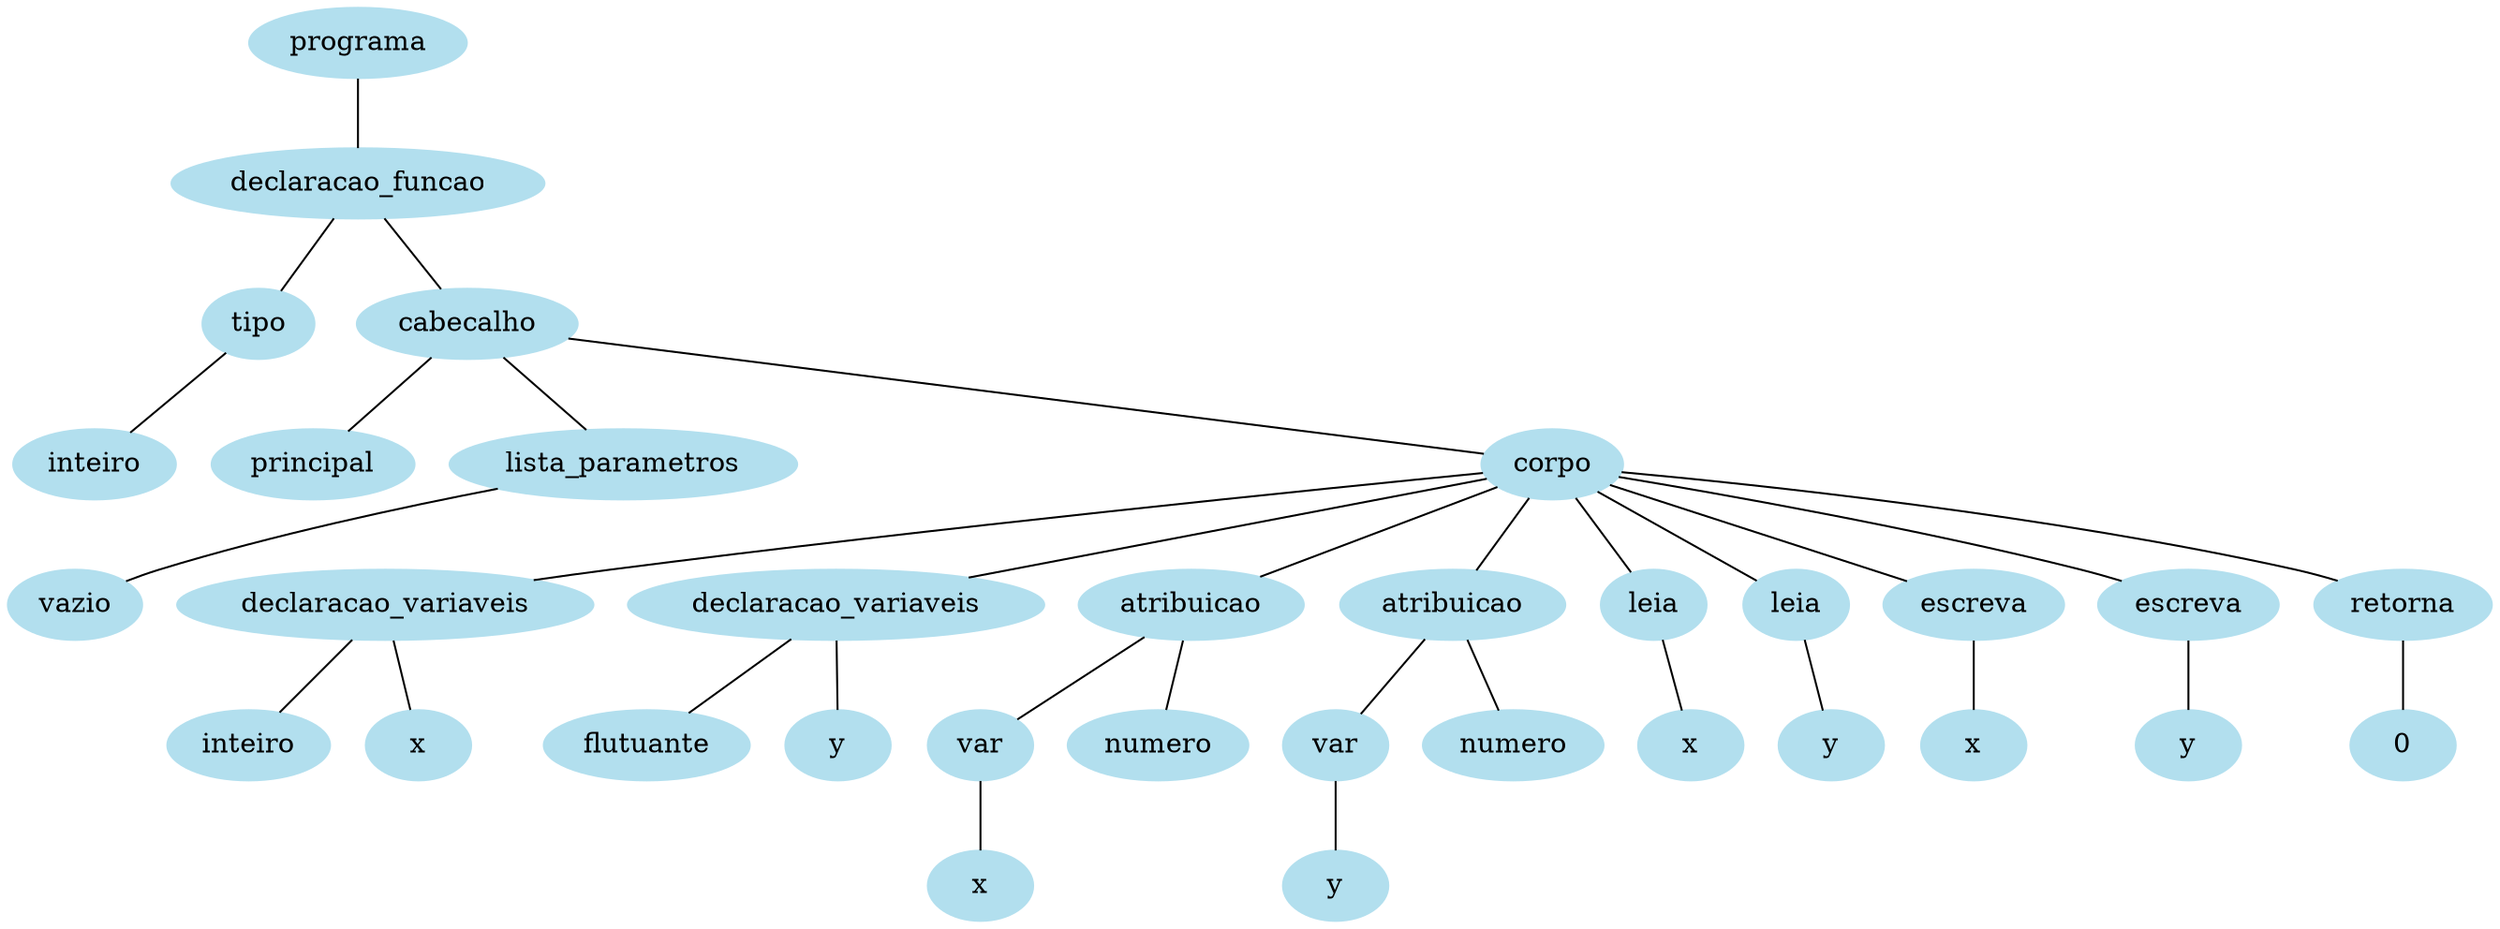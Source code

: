 strict graph G {
	node [color=lightblue2 style=filled]
	61431088 [label=programa]
	61430768 [label=declaracao_funcao]
	61431088 -- 61430768
	61430768 [label=declaracao_funcao]
	61174544 [label=tipo]
	61430768 -- 61174544
	1846035361 [label=inteiro]
	61174544 -- 1846035361
	61174544 [label=tipo]
	61946480 [label=cabecalho]
	61430768 -- 61946480
	1821859441 [label=principal]
	61946480 -- 1821859441
	61946480 [label=cabecalho]
	61430864 [label=lista_parametros]
	61946480 -- 61430864
	61430864 [label=lista_parametros]
	61894640 [label=vazio]
	61430864 -- 61894640
	61894640 [label=vazio]
	61947152 [label=corpo]
	61946480 -- 61947152
	61947152 [label=corpo]
	61944240 [label=declaracao_variaveis]
	61947152 -- 61944240
	61944240 [label=declaracao_variaveis]
	61944784 [label=inteiro]
	61944240 -- 61944784
	61944784 [label=inteiro]
	61944496 [label=x]
	61944240 -- 61944496
	61944496 [label=x]
	61944816 [label=declaracao_variaveis]
	61947152 -- 61944816
	61944816 [label=declaracao_variaveis]
	61944432 [label=flutuante]
	61944816 -- 61944432
	61944432 [label=flutuante]
	61944624 [label=y]
	61944816 -- 61944624
	61944624 [label=y]
	61945328 [label=atribuicao]
	61947152 -- 61945328
	61945328 [label=atribuicao]
	61944688 [label=var]
	61945328 -- 61944688
	1417472724 [label=x]
	61944688 -- 1417472724
	61944688 [label=var]
	61944912 [label=numero]
	61945328 -- 61944912
	61944912 [label=numero]
	61945776 [label=atribuicao]
	61947152 -- 61945776
	61945776 [label=atribuicao]
	61944848 [label=var]
	61945776 -- 61944848
	1794212084 [label=y]
	61944848 -- 1794212084
	61944848 [label=var]
	61945168 [label=numero]
	61945776 -- 61945168
	61945168 [label=numero]
	61945936 [label=leia]
	61947152 -- 61945936
	61945936 [label=leia]
	61945360 [label=x]
	61945936 -- 61945360
	61945360 [label=x]
	61945968 [label=leia]
	61947152 -- 61945968
	61945968 [label=leia]
	61945072 [label=y]
	61945968 -- 61945072
	61945072 [label=y]
	61946384 [label=escreva]
	61947152 -- 61946384
	61946384 [label=escreva]
	61945488 [label=x]
	61946384 -- 61945488
	61945488 [label=x]
	61946736 [label=escreva]
	61947152 -- 61946736
	61946736 [label=escreva]
	61945584 [label=y]
	61946736 -- 61945584
	61945584 [label=y]
	61947088 [label=retorna]
	61947152 -- 61947088
	61947088 [label=retorna]
	61947024 [label=0]
	61947088 -- 61947024
	61947024 [label=0]
}
